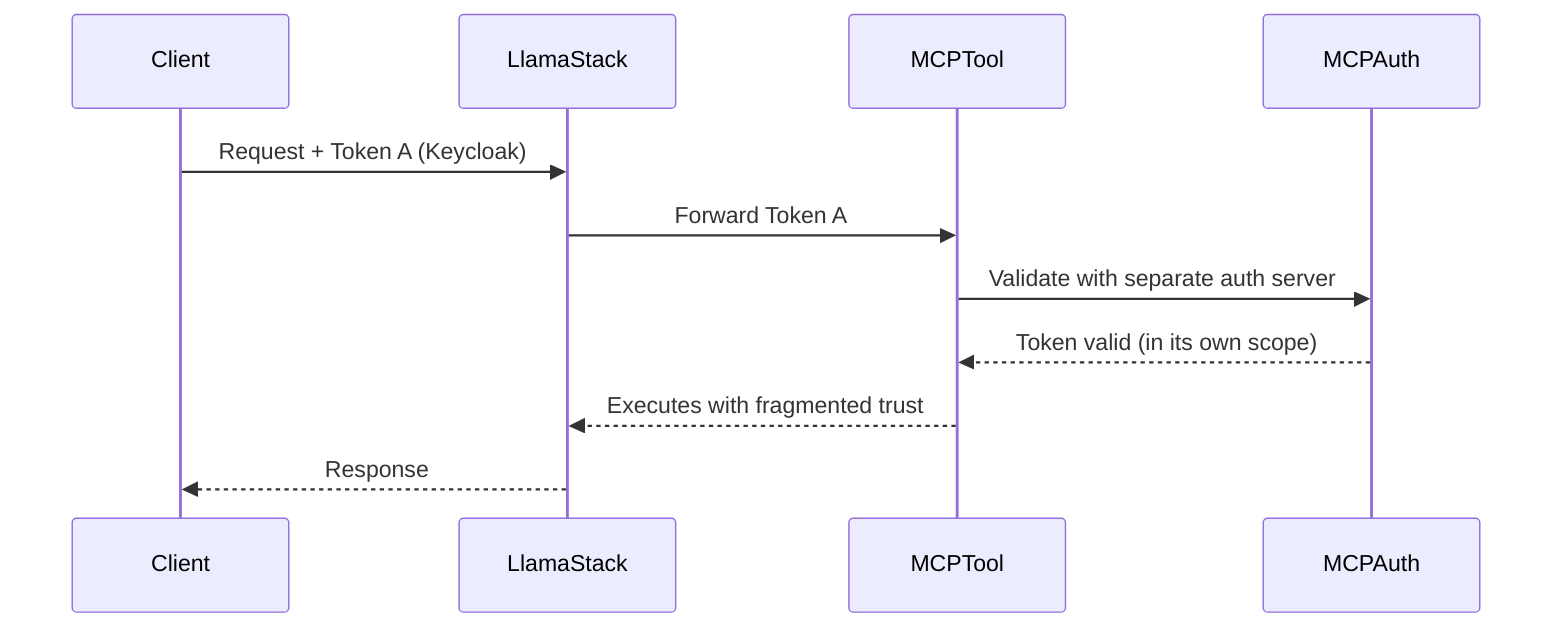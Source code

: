 sequenceDiagram
    participant Client
    participant LlamaStack
    participant MCPTool
    participant MCPAuth

    Client->>LlamaStack: Request + Token A (Keycloak)
    LlamaStack->>MCPTool: Forward Token A
    MCPTool->>MCPAuth: Validate with separate auth server
    MCPAuth-->>MCPTool: Token valid (in its own scope)
    MCPTool-->>LlamaStack: Executes with fragmented trust
    LlamaStack-->>Client: Response